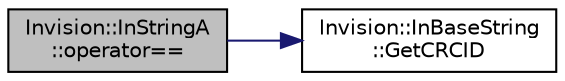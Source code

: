 digraph "Invision::InStringA::operator=="
{
 // LATEX_PDF_SIZE
  edge [fontname="Helvetica",fontsize="10",labelfontname="Helvetica",labelfontsize="10"];
  node [fontname="Helvetica",fontsize="10",shape=record];
  rankdir="LR";
  Node1 [label="Invision::InStringA\l::operator==",height=0.2,width=0.4,color="black", fillcolor="grey75", style="filled", fontcolor="black",tooltip=" "];
  Node1 -> Node2 [color="midnightblue",fontsize="10",style="solid"];
  Node2 [label="Invision::InBaseString\l::GetCRCID",height=0.2,width=0.4,color="black", fillcolor="white", style="filled",URL="$class_invision_1_1_in_base_string.html#a49da4e420c74a09da383595a410c0752",tooltip=" "];
}
